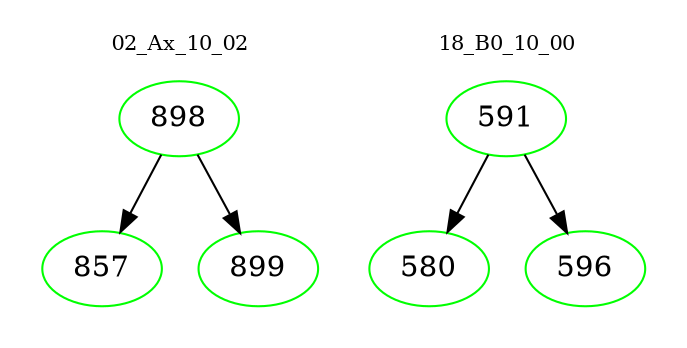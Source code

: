 digraph{
subgraph cluster_0 {
color = white
label = "02_Ax_10_02";
fontsize=10;
T0_898 [label="898", color="green"]
T0_898 -> T0_857 [color="black"]
T0_857 [label="857", color="green"]
T0_898 -> T0_899 [color="black"]
T0_899 [label="899", color="green"]
}
subgraph cluster_1 {
color = white
label = "18_B0_10_00";
fontsize=10;
T1_591 [label="591", color="green"]
T1_591 -> T1_580 [color="black"]
T1_580 [label="580", color="green"]
T1_591 -> T1_596 [color="black"]
T1_596 [label="596", color="green"]
}
}
